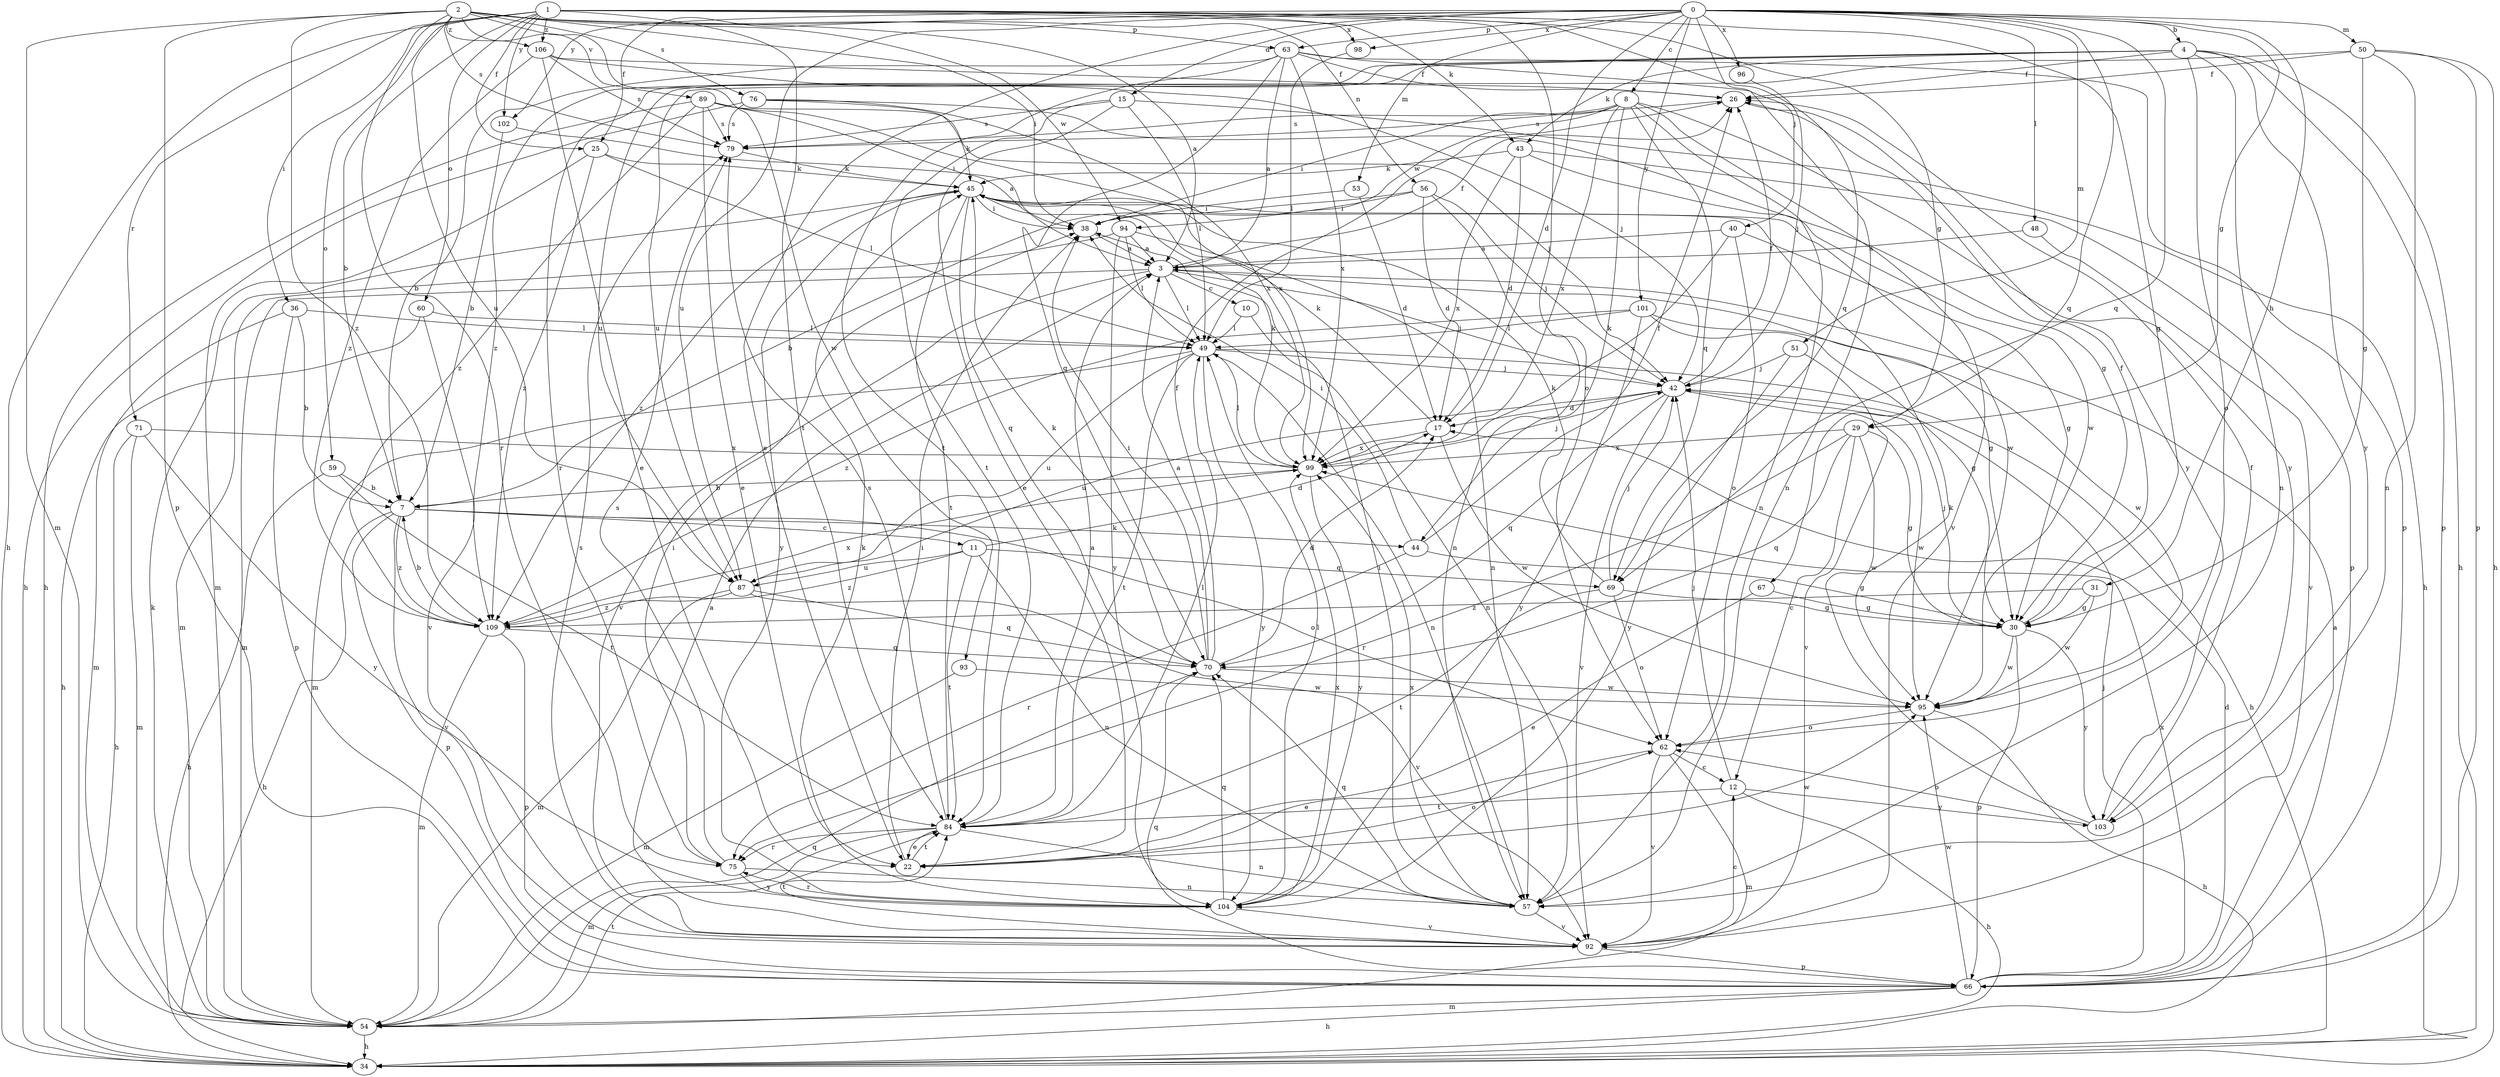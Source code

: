 strict digraph  {
0;
1;
2;
3;
4;
7;
8;
10;
11;
12;
15;
17;
22;
25;
26;
29;
30;
31;
34;
36;
38;
40;
42;
43;
44;
45;
48;
49;
50;
51;
53;
54;
56;
57;
59;
60;
62;
63;
66;
67;
69;
70;
71;
75;
76;
79;
84;
87;
89;
92;
93;
94;
95;
96;
98;
99;
101;
102;
103;
104;
106;
109;
0 -> 4  [label=b];
0 -> 8  [label=c];
0 -> 15  [label=d];
0 -> 17  [label=d];
0 -> 22  [label=e];
0 -> 25  [label=f];
0 -> 29  [label=g];
0 -> 31  [label=h];
0 -> 40  [label=j];
0 -> 48  [label=l];
0 -> 50  [label=m];
0 -> 51  [label=m];
0 -> 53  [label=m];
0 -> 63  [label=p];
0 -> 67  [label=q];
0 -> 69  [label=q];
0 -> 87  [label=u];
0 -> 96  [label=x];
0 -> 98  [label=x];
0 -> 101  [label=y];
0 -> 102  [label=y];
1 -> 7  [label=b];
1 -> 25  [label=f];
1 -> 29  [label=g];
1 -> 30  [label=g];
1 -> 34  [label=h];
1 -> 36  [label=i];
1 -> 43  [label=k];
1 -> 59  [label=o];
1 -> 60  [label=o];
1 -> 62  [label=o];
1 -> 69  [label=q];
1 -> 71  [label=r];
1 -> 84  [label=t];
1 -> 98  [label=x];
1 -> 102  [label=y];
1 -> 106  [label=z];
2 -> 3  [label=a];
2 -> 38  [label=i];
2 -> 54  [label=m];
2 -> 56  [label=n];
2 -> 63  [label=p];
2 -> 66  [label=p];
2 -> 75  [label=r];
2 -> 76  [label=s];
2 -> 79  [label=s];
2 -> 87  [label=u];
2 -> 89  [label=v];
2 -> 93  [label=w];
2 -> 94  [label=w];
2 -> 106  [label=z];
2 -> 109  [label=z];
3 -> 10  [label=c];
3 -> 26  [label=f];
3 -> 30  [label=g];
3 -> 42  [label=j];
3 -> 49  [label=l];
3 -> 54  [label=m];
3 -> 92  [label=v];
4 -> 26  [label=f];
4 -> 34  [label=h];
4 -> 43  [label=k];
4 -> 57  [label=n];
4 -> 62  [label=o];
4 -> 66  [label=p];
4 -> 75  [label=r];
4 -> 87  [label=u];
4 -> 103  [label=y];
4 -> 109  [label=z];
7 -> 11  [label=c];
7 -> 34  [label=h];
7 -> 44  [label=k];
7 -> 62  [label=o];
7 -> 66  [label=p];
7 -> 92  [label=v];
7 -> 109  [label=z];
8 -> 38  [label=i];
8 -> 44  [label=k];
8 -> 57  [label=n];
8 -> 69  [label=q];
8 -> 79  [label=s];
8 -> 92  [label=v];
8 -> 94  [label=w];
8 -> 99  [label=x];
8 -> 103  [label=y];
10 -> 49  [label=l];
10 -> 57  [label=n];
11 -> 17  [label=d];
11 -> 57  [label=n];
11 -> 69  [label=q];
11 -> 84  [label=t];
11 -> 87  [label=u];
11 -> 109  [label=z];
12 -> 34  [label=h];
12 -> 42  [label=j];
12 -> 84  [label=t];
12 -> 103  [label=y];
15 -> 22  [label=e];
15 -> 34  [label=h];
15 -> 49  [label=l];
15 -> 79  [label=s];
15 -> 84  [label=t];
17 -> 45  [label=k];
17 -> 95  [label=w];
17 -> 99  [label=x];
22 -> 38  [label=i];
22 -> 62  [label=o];
22 -> 84  [label=t];
22 -> 95  [label=w];
25 -> 45  [label=k];
25 -> 49  [label=l];
25 -> 54  [label=m];
25 -> 109  [label=z];
26 -> 79  [label=s];
26 -> 103  [label=y];
29 -> 12  [label=c];
29 -> 30  [label=g];
29 -> 70  [label=q];
29 -> 75  [label=r];
29 -> 95  [label=w];
29 -> 99  [label=x];
30 -> 26  [label=f];
30 -> 42  [label=j];
30 -> 66  [label=p];
30 -> 95  [label=w];
30 -> 103  [label=y];
31 -> 30  [label=g];
31 -> 95  [label=w];
31 -> 109  [label=z];
36 -> 7  [label=b];
36 -> 49  [label=l];
36 -> 54  [label=m];
36 -> 66  [label=p];
38 -> 3  [label=a];
40 -> 3  [label=a];
40 -> 30  [label=g];
40 -> 62  [label=o];
40 -> 99  [label=x];
42 -> 17  [label=d];
42 -> 26  [label=f];
42 -> 70  [label=q];
42 -> 87  [label=u];
42 -> 92  [label=v];
42 -> 95  [label=w];
43 -> 17  [label=d];
43 -> 45  [label=k];
43 -> 66  [label=p];
43 -> 95  [label=w];
43 -> 99  [label=x];
44 -> 26  [label=f];
44 -> 30  [label=g];
44 -> 38  [label=i];
44 -> 75  [label=r];
45 -> 38  [label=i];
45 -> 70  [label=q];
45 -> 84  [label=t];
45 -> 95  [label=w];
45 -> 104  [label=y];
45 -> 109  [label=z];
48 -> 3  [label=a];
48 -> 92  [label=v];
49 -> 34  [label=h];
49 -> 42  [label=j];
49 -> 54  [label=m];
49 -> 57  [label=n];
49 -> 84  [label=t];
49 -> 87  [label=u];
49 -> 104  [label=y];
50 -> 26  [label=f];
50 -> 30  [label=g];
50 -> 34  [label=h];
50 -> 57  [label=n];
50 -> 66  [label=p];
50 -> 87  [label=u];
51 -> 42  [label=j];
51 -> 92  [label=v];
51 -> 104  [label=y];
53 -> 17  [label=d];
53 -> 38  [label=i];
54 -> 34  [label=h];
54 -> 45  [label=k];
54 -> 70  [label=q];
54 -> 84  [label=t];
56 -> 7  [label=b];
56 -> 17  [label=d];
56 -> 38  [label=i];
56 -> 42  [label=j];
56 -> 57  [label=n];
57 -> 38  [label=i];
57 -> 70  [label=q];
57 -> 92  [label=v];
57 -> 99  [label=x];
59 -> 7  [label=b];
59 -> 34  [label=h];
59 -> 84  [label=t];
60 -> 34  [label=h];
60 -> 49  [label=l];
60 -> 92  [label=v];
62 -> 12  [label=c];
62 -> 22  [label=e];
62 -> 54  [label=m];
62 -> 92  [label=v];
63 -> 3  [label=a];
63 -> 7  [label=b];
63 -> 26  [label=f];
63 -> 57  [label=n];
63 -> 66  [label=p];
63 -> 70  [label=q];
63 -> 84  [label=t];
63 -> 99  [label=x];
66 -> 3  [label=a];
66 -> 17  [label=d];
66 -> 34  [label=h];
66 -> 42  [label=j];
66 -> 54  [label=m];
66 -> 70  [label=q];
66 -> 95  [label=w];
66 -> 99  [label=x];
67 -> 22  [label=e];
67 -> 30  [label=g];
69 -> 30  [label=g];
69 -> 42  [label=j];
69 -> 45  [label=k];
69 -> 62  [label=o];
69 -> 84  [label=t];
70 -> 3  [label=a];
70 -> 17  [label=d];
70 -> 26  [label=f];
70 -> 38  [label=i];
70 -> 45  [label=k];
70 -> 95  [label=w];
71 -> 34  [label=h];
71 -> 54  [label=m];
71 -> 99  [label=x];
71 -> 104  [label=y];
75 -> 38  [label=i];
75 -> 57  [label=n];
75 -> 79  [label=s];
75 -> 104  [label=y];
76 -> 30  [label=g];
76 -> 34  [label=h];
76 -> 45  [label=k];
76 -> 79  [label=s];
76 -> 99  [label=x];
79 -> 45  [label=k];
84 -> 3  [label=a];
84 -> 22  [label=e];
84 -> 49  [label=l];
84 -> 54  [label=m];
84 -> 57  [label=n];
84 -> 75  [label=r];
84 -> 79  [label=s];
87 -> 54  [label=m];
87 -> 70  [label=q];
87 -> 92  [label=v];
87 -> 109  [label=z];
89 -> 3  [label=a];
89 -> 22  [label=e];
89 -> 34  [label=h];
89 -> 42  [label=j];
89 -> 79  [label=s];
89 -> 99  [label=x];
89 -> 109  [label=z];
92 -> 3  [label=a];
92 -> 12  [label=c];
92 -> 66  [label=p];
92 -> 79  [label=s];
92 -> 84  [label=t];
93 -> 54  [label=m];
93 -> 95  [label=w];
94 -> 3  [label=a];
94 -> 49  [label=l];
94 -> 54  [label=m];
94 -> 57  [label=n];
94 -> 104  [label=y];
95 -> 34  [label=h];
95 -> 62  [label=o];
96 -> 42  [label=j];
98 -> 49  [label=l];
99 -> 7  [label=b];
99 -> 42  [label=j];
99 -> 45  [label=k];
99 -> 49  [label=l];
99 -> 104  [label=y];
101 -> 30  [label=g];
101 -> 49  [label=l];
101 -> 95  [label=w];
101 -> 104  [label=y];
101 -> 109  [label=z];
102 -> 7  [label=b];
102 -> 38  [label=i];
103 -> 26  [label=f];
103 -> 45  [label=k];
103 -> 62  [label=o];
104 -> 45  [label=k];
104 -> 49  [label=l];
104 -> 70  [label=q];
104 -> 75  [label=r];
104 -> 92  [label=v];
104 -> 99  [label=x];
106 -> 22  [label=e];
106 -> 26  [label=f];
106 -> 42  [label=j];
106 -> 79  [label=s];
106 -> 109  [label=z];
109 -> 7  [label=b];
109 -> 54  [label=m];
109 -> 66  [label=p];
109 -> 70  [label=q];
109 -> 99  [label=x];
}

